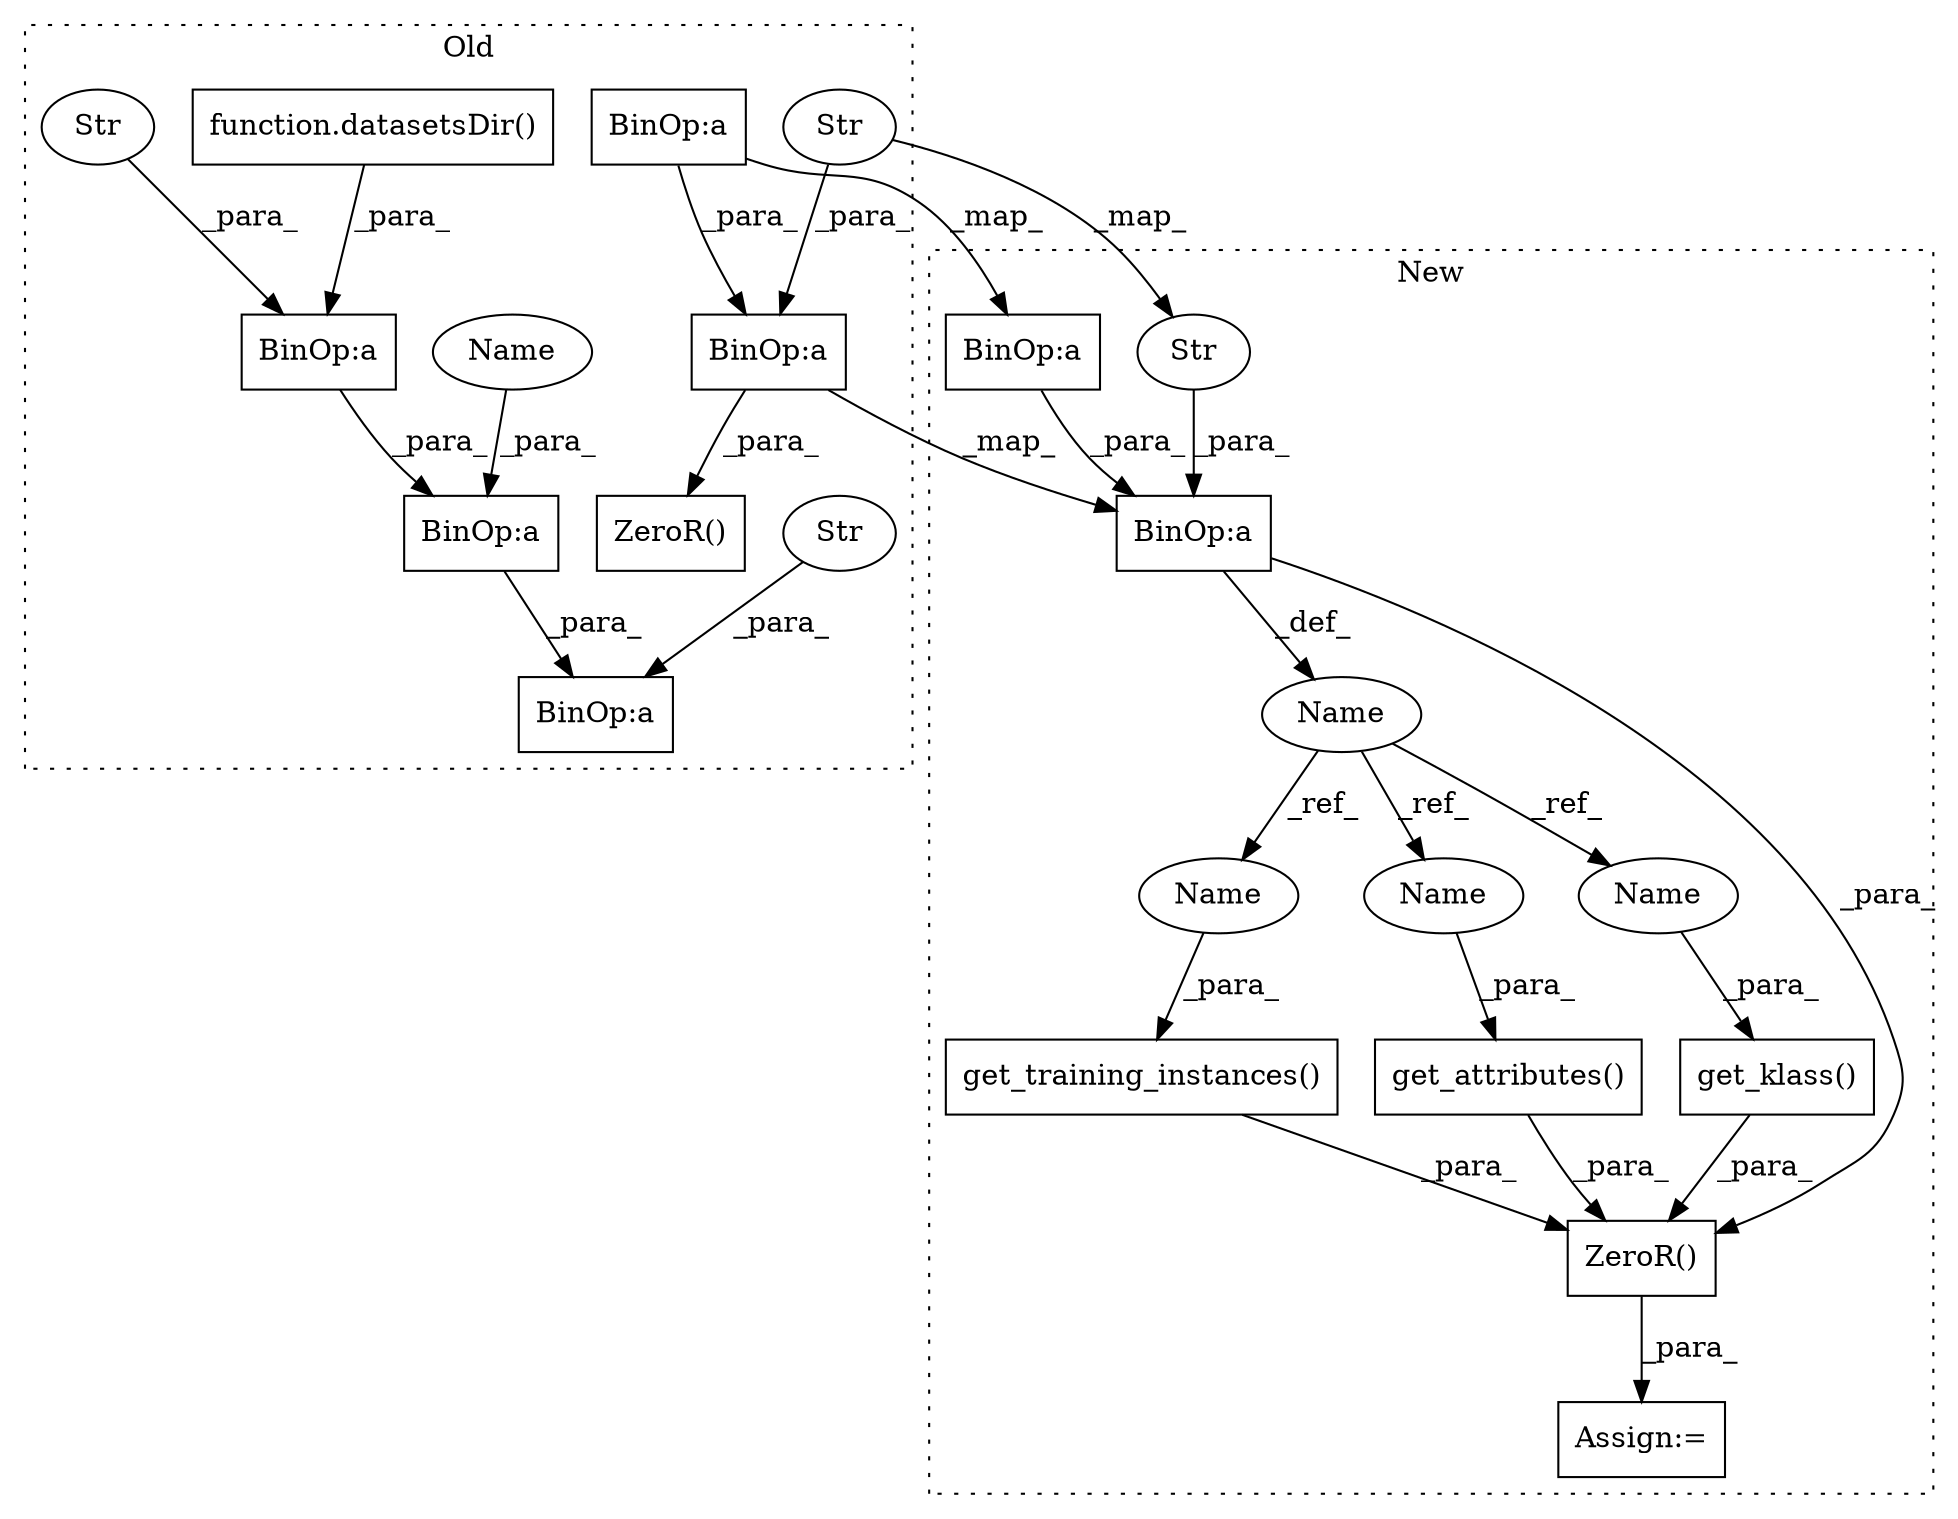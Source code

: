 digraph G {
subgraph cluster0 {
1 [label="function.datasetsDir()" a="75" s="1397,1413" l="12,1" shape="box"];
3 [label="BinOp:a" a="82" s="1414" l="3" shape="box"];
4 [label="BinOp:a" a="82" s="1432" l="7" shape="box"];
5 [label="BinOp:a" a="82" s="1408" l="25" shape="box"];
6 [label="Str" a="66" s="1439" l="8" shape="ellipse"];
7 [label="Str" a="66" s="1417" l="13" shape="ellipse"];
8 [label="BinOp:a" a="82" s="1337" l="25" shape="box"];
13 [label="BinOp:a" a="82" s="1361" l="7" shape="box"];
16 [label="Str" a="66" s="1368" l="8" shape="ellipse"];
18 [label="ZeroR()" a="75" s="1318,1376" l="8,1" shape="box"];
23 [label="Name" a="87" s="1433" l="3" shape="ellipse"];
label = "Old";
style="dotted";
}
subgraph cluster1 {
2 [label="get_attributes()" a="75" s="1925,1962" l="33,1" shape="box"];
9 [label="BinOp:a" a="82" s="1813" l="25" shape="box"];
10 [label="Name" a="87" s="1795" l="4" shape="ellipse"];
11 [label="get_klass()" a="75" s="1965,1997" l="28,1" shape="box"];
12 [label="get_training_instances()" a="75" s="1877,1922" l="41,1" shape="box"];
14 [label="BinOp:a" a="82" s="1837" l="7" shape="box"];
15 [label="Str" a="66" s="1844" l="8" shape="ellipse"];
17 [label="Assign:=" a="68" s="1866" l="3" shape="box"];
19 [label="ZeroR()" a="75" s="1869,2017" l="8,1" shape="box"];
20 [label="Name" a="87" s="1958" l="4" shape="ellipse"];
21 [label="Name" a="87" s="1993" l="4" shape="ellipse"];
22 [label="Name" a="87" s="1918" l="4" shape="ellipse"];
label = "New";
style="dotted";
}
1 -> 3 [label="_para_"];
2 -> 19 [label="_para_"];
3 -> 5 [label="_para_"];
5 -> 4 [label="_para_"];
6 -> 4 [label="_para_"];
7 -> 3 [label="_para_"];
8 -> 9 [label="_map_"];
8 -> 13 [label="_para_"];
9 -> 14 [label="_para_"];
10 -> 20 [label="_ref_"];
10 -> 21 [label="_ref_"];
10 -> 22 [label="_ref_"];
11 -> 19 [label="_para_"];
12 -> 19 [label="_para_"];
13 -> 18 [label="_para_"];
13 -> 14 [label="_map_"];
14 -> 10 [label="_def_"];
14 -> 19 [label="_para_"];
15 -> 14 [label="_para_"];
16 -> 13 [label="_para_"];
16 -> 15 [label="_map_"];
19 -> 17 [label="_para_"];
20 -> 2 [label="_para_"];
21 -> 11 [label="_para_"];
22 -> 12 [label="_para_"];
23 -> 5 [label="_para_"];
}